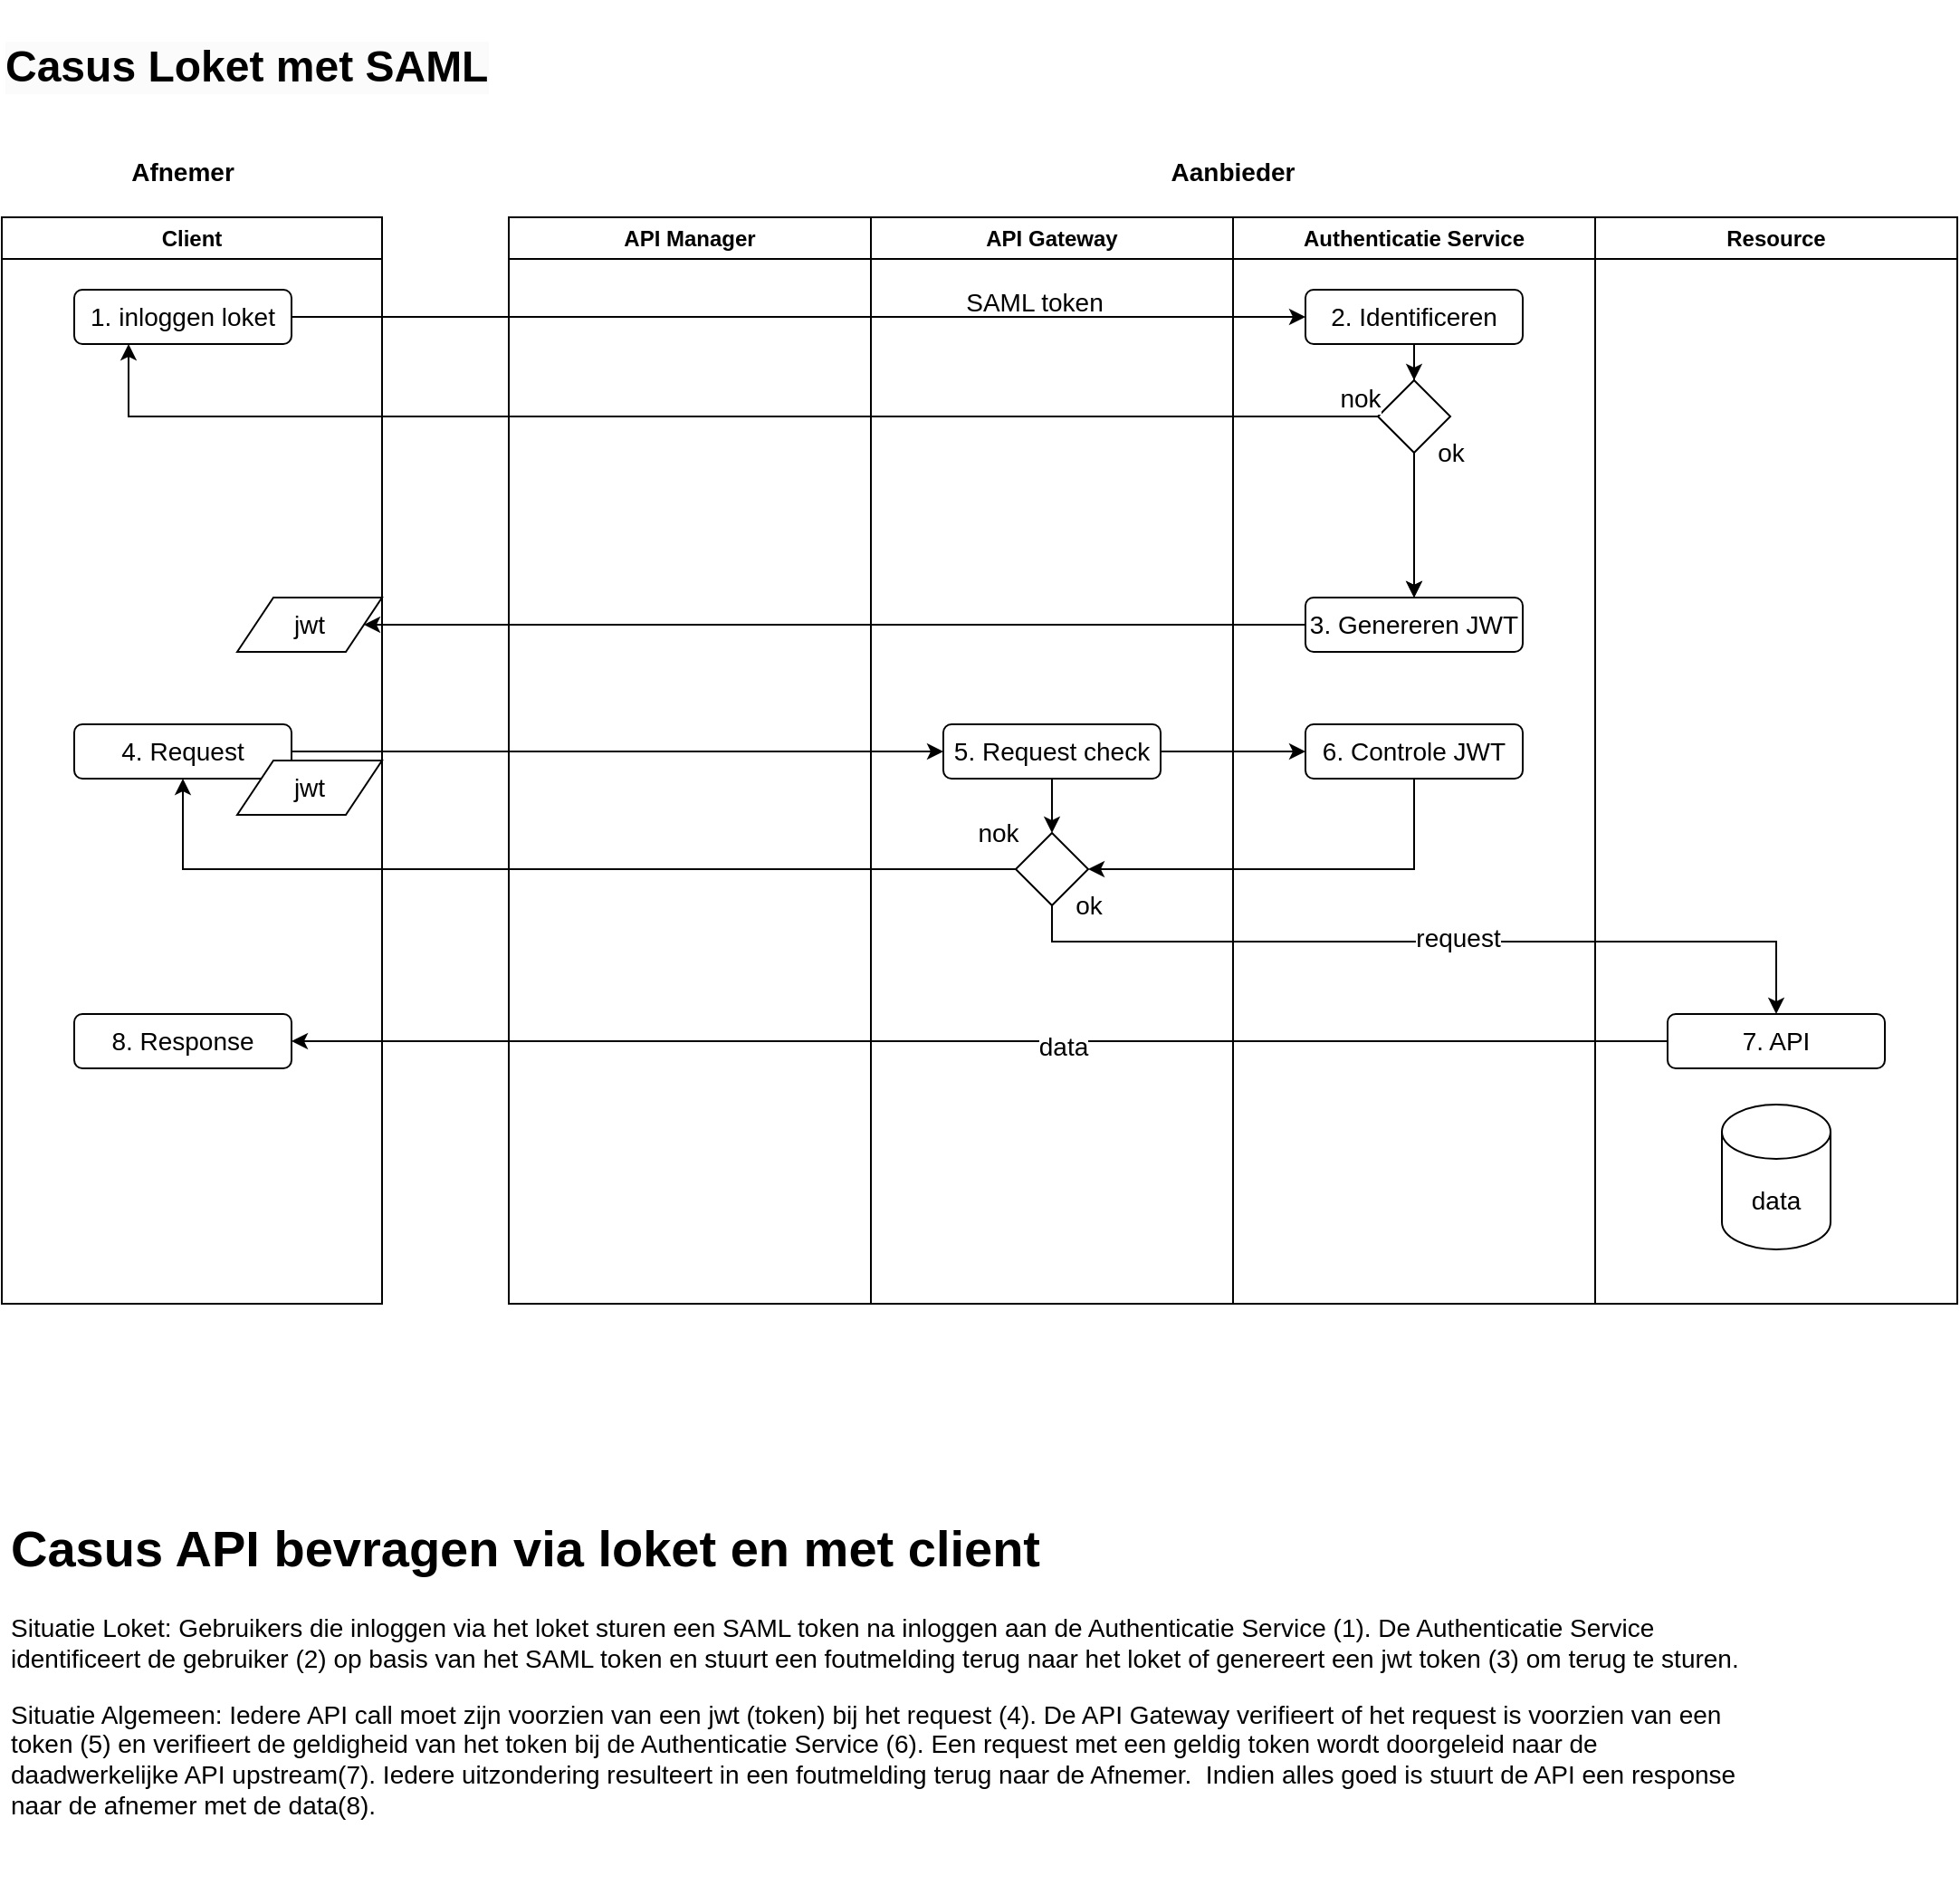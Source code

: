 <mxfile version="20.8.10" type="device" pages="2"><diagram name="Loket flow" id="zTiLHJwBaGkU_7-ntXIy"><mxGraphModel dx="1755" dy="1268" grid="1" gridSize="10" guides="1" tooltips="1" connect="1" arrows="1" fold="1" page="1" pageScale="1" pageWidth="1169" pageHeight="827" math="0" shadow="0"><root><mxCell id="RQQNCG1RWb8_lW1eIykM-0"/><mxCell id="RQQNCG1RWb8_lW1eIykM-1" parent="RQQNCG1RWb8_lW1eIykM-0"/><mxCell id="RQQNCG1RWb8_lW1eIykM-2" value="Client" style="swimlane;whiteSpace=wrap;html=1;" parent="RQQNCG1RWb8_lW1eIykM-1" vertex="1"><mxGeometry x="40" y="160" width="210" height="600" as="geometry"/></mxCell><mxCell id="RQQNCG1RWb8_lW1eIykM-3" value="1. inloggen loket" style="rounded=1;whiteSpace=wrap;html=1;fontSize=14;" parent="RQQNCG1RWb8_lW1eIykM-2" vertex="1"><mxGeometry x="40" y="40" width="120" height="30" as="geometry"/></mxCell><mxCell id="RQQNCG1RWb8_lW1eIykM-5" value="jwt" style="shape=parallelogram;perimeter=parallelogramPerimeter;whiteSpace=wrap;html=1;fixedSize=1;fontSize=14;" parent="RQQNCG1RWb8_lW1eIykM-2" vertex="1"><mxGeometry x="130" y="210" width="80" height="30" as="geometry"/></mxCell><mxCell id="RQQNCG1RWb8_lW1eIykM-6" value="4. Request" style="rounded=1;whiteSpace=wrap;html=1;fontSize=14;" parent="RQQNCG1RWb8_lW1eIykM-2" vertex="1"><mxGeometry x="40" y="280" width="120" height="30" as="geometry"/></mxCell><mxCell id="RQQNCG1RWb8_lW1eIykM-7" value="jwt" style="shape=parallelogram;perimeter=parallelogramPerimeter;whiteSpace=wrap;html=1;fixedSize=1;fontSize=14;" parent="RQQNCG1RWb8_lW1eIykM-2" vertex="1"><mxGeometry x="130" y="300" width="80" height="30" as="geometry"/></mxCell><mxCell id="RQQNCG1RWb8_lW1eIykM-8" value="8. Response" style="rounded=1;whiteSpace=wrap;html=1;fontSize=14;" parent="RQQNCG1RWb8_lW1eIykM-2" vertex="1"><mxGeometry x="40" y="440" width="120" height="30" as="geometry"/></mxCell><mxCell id="RQQNCG1RWb8_lW1eIykM-9" value="API Manager" style="swimlane;whiteSpace=wrap;html=1;" parent="RQQNCG1RWb8_lW1eIykM-1" vertex="1"><mxGeometry x="320" y="160" width="200" height="600" as="geometry"/></mxCell><mxCell id="RQQNCG1RWb8_lW1eIykM-13" value="API Gateway" style="swimlane;whiteSpace=wrap;html=1;" parent="RQQNCG1RWb8_lW1eIykM-1" vertex="1"><mxGeometry x="520" y="160" width="200" height="600" as="geometry"/></mxCell><mxCell id="RQQNCG1RWb8_lW1eIykM-14" style="edgeStyle=orthogonalEdgeStyle;rounded=0;orthogonalLoop=1;jettySize=auto;html=1;fontSize=14;" parent="RQQNCG1RWb8_lW1eIykM-13" source="RQQNCG1RWb8_lW1eIykM-15" target="RQQNCG1RWb8_lW1eIykM-16" edge="1"><mxGeometry relative="1" as="geometry"/></mxCell><mxCell id="RQQNCG1RWb8_lW1eIykM-15" value="5. Request check" style="rounded=1;whiteSpace=wrap;html=1;fontSize=14;" parent="RQQNCG1RWb8_lW1eIykM-13" vertex="1"><mxGeometry x="40" y="280" width="120" height="30" as="geometry"/></mxCell><mxCell id="RQQNCG1RWb8_lW1eIykM-16" value="" style="rhombus;whiteSpace=wrap;html=1;fontSize=14;" parent="RQQNCG1RWb8_lW1eIykM-13" vertex="1"><mxGeometry x="80" y="340" width="40" height="40" as="geometry"/></mxCell><mxCell id="RQQNCG1RWb8_lW1eIykM-17" value="Authenticatie Service" style="swimlane;whiteSpace=wrap;html=1;" parent="RQQNCG1RWb8_lW1eIykM-1" vertex="1"><mxGeometry x="720" y="160" width="200" height="600" as="geometry"/></mxCell><mxCell id="RQQNCG1RWb8_lW1eIykM-18" value="3. Genereren JWT" style="rounded=1;whiteSpace=wrap;html=1;fontSize=14;" parent="RQQNCG1RWb8_lW1eIykM-17" vertex="1"><mxGeometry x="40" y="210" width="120" height="30" as="geometry"/></mxCell><mxCell id="RQQNCG1RWb8_lW1eIykM-19" value="6. Controle JWT" style="rounded=1;whiteSpace=wrap;html=1;fontSize=14;" parent="RQQNCG1RWb8_lW1eIykM-17" vertex="1"><mxGeometry x="40" y="280" width="120" height="30" as="geometry"/></mxCell><mxCell id="_EUn9fvxOGI8CbPYjuhR-0" value="" style="rhombus;whiteSpace=wrap;html=1;fontSize=14;" parent="RQQNCG1RWb8_lW1eIykM-17" vertex="1"><mxGeometry x="80" y="90" width="40" height="40" as="geometry"/></mxCell><mxCell id="_EUn9fvxOGI8CbPYjuhR-1" value="ok" style="edgeStyle=orthogonalEdgeStyle;rounded=0;orthogonalLoop=1;jettySize=auto;html=1;fontSize=14;entryX=0.5;entryY=0;entryDx=0;entryDy=0;" parent="RQQNCG1RWb8_lW1eIykM-17" source="_EUn9fvxOGI8CbPYjuhR-0" target="RQQNCG1RWb8_lW1eIykM-18" edge="1"><mxGeometry x="-1" y="20" relative="1" as="geometry"><mxPoint as="offset"/></mxGeometry></mxCell><mxCell id="RQQNCG1RWb8_lW1eIykM-25" style="edgeStyle=orthogonalEdgeStyle;rounded=0;orthogonalLoop=1;jettySize=auto;html=1;entryX=0.5;entryY=0;entryDx=0;entryDy=0;fontSize=14;startArrow=none;" parent="RQQNCG1RWb8_lW1eIykM-17" source="_EUn9fvxOGI8CbPYjuhR-0" target="RQQNCG1RWb8_lW1eIykM-18" edge="1"><mxGeometry relative="1" as="geometry"/></mxCell><mxCell id="RQQNCG1RWb8_lW1eIykM-26" value="SAML token" style="edgeLabel;html=1;align=center;verticalAlign=middle;resizable=0;points=[];fontSize=14;" parent="RQQNCG1RWb8_lW1eIykM-25" vertex="1" connectable="0"><mxGeometry x="0.42" y="2" relative="1" as="geometry"><mxPoint x="-212" y="-140" as="offset"/></mxGeometry></mxCell><mxCell id="RQQNCG1RWb8_lW1eIykM-20" value="Resource" style="swimlane;whiteSpace=wrap;html=1;" parent="RQQNCG1RWb8_lW1eIykM-1" vertex="1"><mxGeometry x="920" y="160" width="200" height="600" as="geometry"/></mxCell><mxCell id="RQQNCG1RWb8_lW1eIykM-21" value="data" style="shape=cylinder3;whiteSpace=wrap;html=1;boundedLbl=1;backgroundOutline=1;size=15;fontSize=14;" parent="RQQNCG1RWb8_lW1eIykM-20" vertex="1"><mxGeometry x="70" y="490" width="60" height="80" as="geometry"/></mxCell><mxCell id="RQQNCG1RWb8_lW1eIykM-22" value="7. API" style="rounded=1;whiteSpace=wrap;html=1;fontSize=14;" parent="RQQNCG1RWb8_lW1eIykM-20" vertex="1"><mxGeometry x="40" y="440" width="120" height="30" as="geometry"/></mxCell><mxCell id="RQQNCG1RWb8_lW1eIykM-23" value="Afnemer" style="text;html=1;strokeColor=none;fillColor=none;align=center;verticalAlign=middle;whiteSpace=wrap;rounded=0;fontSize=14;fontStyle=1" parent="RQQNCG1RWb8_lW1eIykM-1" vertex="1"><mxGeometry x="110" y="120" width="60" height="30" as="geometry"/></mxCell><mxCell id="RQQNCG1RWb8_lW1eIykM-24" value="Aanbieder" style="text;html=1;strokeColor=none;fillColor=none;align=center;verticalAlign=middle;whiteSpace=wrap;rounded=0;fontSize=14;fontStyle=1" parent="RQQNCG1RWb8_lW1eIykM-1" vertex="1"><mxGeometry x="690" y="120" width="60" height="30" as="geometry"/></mxCell><mxCell id="RQQNCG1RWb8_lW1eIykM-35" style="edgeStyle=orthogonalEdgeStyle;rounded=0;orthogonalLoop=1;jettySize=auto;html=1;entryX=0;entryY=0.5;entryDx=0;entryDy=0;fontSize=14;" parent="RQQNCG1RWb8_lW1eIykM-1" source="RQQNCG1RWb8_lW1eIykM-6" target="RQQNCG1RWb8_lW1eIykM-15" edge="1"><mxGeometry relative="1" as="geometry"/></mxCell><mxCell id="RQQNCG1RWb8_lW1eIykM-36" style="edgeStyle=orthogonalEdgeStyle;rounded=0;orthogonalLoop=1;jettySize=auto;html=1;entryX=0;entryY=0.5;entryDx=0;entryDy=0;fontSize=14;" parent="RQQNCG1RWb8_lW1eIykM-1" source="RQQNCG1RWb8_lW1eIykM-15" target="RQQNCG1RWb8_lW1eIykM-19" edge="1"><mxGeometry relative="1" as="geometry"/></mxCell><mxCell id="RQQNCG1RWb8_lW1eIykM-37" style="edgeStyle=orthogonalEdgeStyle;rounded=0;orthogonalLoop=1;jettySize=auto;html=1;entryX=1;entryY=0.5;entryDx=0;entryDy=0;fontSize=14;" parent="RQQNCG1RWb8_lW1eIykM-1" source="RQQNCG1RWb8_lW1eIykM-19" target="RQQNCG1RWb8_lW1eIykM-16" edge="1"><mxGeometry relative="1" as="geometry"><Array as="points"><mxPoint x="820" y="520"/></Array></mxGeometry></mxCell><mxCell id="RQQNCG1RWb8_lW1eIykM-38" style="edgeStyle=orthogonalEdgeStyle;rounded=0;orthogonalLoop=1;jettySize=auto;html=1;entryX=0.5;entryY=1;entryDx=0;entryDy=0;fontSize=14;" parent="RQQNCG1RWb8_lW1eIykM-1" source="RQQNCG1RWb8_lW1eIykM-16" target="RQQNCG1RWb8_lW1eIykM-6" edge="1"><mxGeometry relative="1" as="geometry"/></mxCell><mxCell id="RQQNCG1RWb8_lW1eIykM-39" value="nok" style="edgeLabel;html=1;align=center;verticalAlign=middle;resizable=0;points=[];fontSize=14;" parent="RQQNCG1RWb8_lW1eIykM-38" vertex="1" connectable="0"><mxGeometry x="0.153" y="2" relative="1" as="geometry"><mxPoint x="284" y="-22" as="offset"/></mxGeometry></mxCell><mxCell id="RQQNCG1RWb8_lW1eIykM-40" style="edgeStyle=orthogonalEdgeStyle;rounded=0;orthogonalLoop=1;jettySize=auto;html=1;entryX=0.5;entryY=0;entryDx=0;entryDy=0;fontSize=14;" parent="RQQNCG1RWb8_lW1eIykM-1" source="RQQNCG1RWb8_lW1eIykM-16" target="RQQNCG1RWb8_lW1eIykM-22" edge="1"><mxGeometry relative="1" as="geometry"><Array as="points"><mxPoint x="620" y="560"/><mxPoint x="1020" y="560"/></Array></mxGeometry></mxCell><mxCell id="RQQNCG1RWb8_lW1eIykM-41" value="ok" style="edgeLabel;html=1;align=center;verticalAlign=middle;resizable=0;points=[];fontSize=14;" parent="RQQNCG1RWb8_lW1eIykM-40" vertex="1" connectable="0"><mxGeometry x="-0.748" y="-1" relative="1" as="geometry"><mxPoint x="-18" y="-21" as="offset"/></mxGeometry></mxCell><mxCell id="RQQNCG1RWb8_lW1eIykM-42" value="request" style="edgeLabel;html=1;align=center;verticalAlign=middle;resizable=0;points=[];fontSize=14;" parent="RQQNCG1RWb8_lW1eIykM-40" vertex="1" connectable="0"><mxGeometry x="0.061" y="2" relative="1" as="geometry"><mxPoint as="offset"/></mxGeometry></mxCell><mxCell id="RQQNCG1RWb8_lW1eIykM-43" style="edgeStyle=orthogonalEdgeStyle;rounded=0;orthogonalLoop=1;jettySize=auto;html=1;fontSize=14;entryX=1;entryY=0.5;entryDx=0;entryDy=0;" parent="RQQNCG1RWb8_lW1eIykM-1" source="RQQNCG1RWb8_lW1eIykM-22" target="RQQNCG1RWb8_lW1eIykM-8" edge="1"><mxGeometry relative="1" as="geometry"><mxPoint x="220" y="615" as="targetPoint"/></mxGeometry></mxCell><mxCell id="RQQNCG1RWb8_lW1eIykM-44" value="data" style="edgeLabel;html=1;align=center;verticalAlign=middle;resizable=0;points=[];fontSize=14;" parent="RQQNCG1RWb8_lW1eIykM-43" vertex="1" connectable="0"><mxGeometry x="-0.121" y="3" relative="1" as="geometry"><mxPoint as="offset"/></mxGeometry></mxCell><mxCell id="_EUn9fvxOGI8CbPYjuhR-3" style="edgeStyle=orthogonalEdgeStyle;rounded=0;orthogonalLoop=1;jettySize=auto;html=1;entryX=0.25;entryY=1;entryDx=0;entryDy=0;fontSize=14;" parent="RQQNCG1RWb8_lW1eIykM-1" source="_EUn9fvxOGI8CbPYjuhR-0" target="RQQNCG1RWb8_lW1eIykM-3" edge="1"><mxGeometry relative="1" as="geometry"><Array as="points"><mxPoint x="110" y="270"/></Array></mxGeometry></mxCell><mxCell id="m0Tev7V_rGsuLxB83UC6-0" value="nok" style="edgeLabel;html=1;align=center;verticalAlign=middle;resizable=0;points=[];fontSize=14;" parent="_EUn9fvxOGI8CbPYjuhR-3" vertex="1" connectable="0"><mxGeometry x="-0.873" y="3" relative="1" as="geometry"><mxPoint x="36" y="-13" as="offset"/></mxGeometry></mxCell><mxCell id="vz3OBWMkunONeOPZftQH-0" value="&lt;h1&gt;Casus API bevragen via loket en met client&lt;/h1&gt;&lt;p&gt;Situatie Loket: Gebruikers die inloggen via het loket sturen een SAML token na inloggen aan de Authenticatie Service (1). De Authenticatie Service identificeert de gebruiker (2) op basis van het SAML token en stuurt een foutmelding terug naar het loket of genereert een jwt token (3) om terug te sturen.&lt;/p&gt;&lt;p&gt;Situatie Algemeen: Iedere API call moet zijn voorzien van een jwt (token) bij het request (4). De API Gateway verifieert of het request is voorzien van een token (5) en verifieert de geldigheid van het token bij de Authenticatie Service (6). Een request met een geldig token wordt doorgeleid naar de daadwerkelijke API upstream(7). Iedere uitzondering resulteert in een foutmelding terug naar de Afnemer.&amp;nbsp; Indien alles goed is stuurt de API een response naar de afnemer met de data(8).&lt;/p&gt;" style="text;html=1;strokeColor=none;fillColor=none;spacing=5;spacingTop=-20;whiteSpace=wrap;overflow=hidden;rounded=0;fontSize=14;" parent="RQQNCG1RWb8_lW1eIykM-1" vertex="1"><mxGeometry x="40" y="870" width="980" height="210" as="geometry"/></mxCell><mxCell id="8CDGsf2bDGi3_djPQlvn-4" style="edgeStyle=orthogonalEdgeStyle;rounded=0;orthogonalLoop=1;jettySize=auto;html=1;fontSize=14;" parent="RQQNCG1RWb8_lW1eIykM-1" source="8CDGsf2bDGi3_djPQlvn-0" target="_EUn9fvxOGI8CbPYjuhR-0" edge="1"><mxGeometry relative="1" as="geometry"/></mxCell><mxCell id="8CDGsf2bDGi3_djPQlvn-0" value="2. Identificeren" style="rounded=1;whiteSpace=wrap;html=1;fontSize=14;" parent="RQQNCG1RWb8_lW1eIykM-1" vertex="1"><mxGeometry x="760" y="200" width="120" height="30" as="geometry"/></mxCell><mxCell id="8CDGsf2bDGi3_djPQlvn-3" style="edgeStyle=orthogonalEdgeStyle;rounded=0;orthogonalLoop=1;jettySize=auto;html=1;fontSize=14;" parent="RQQNCG1RWb8_lW1eIykM-1" source="RQQNCG1RWb8_lW1eIykM-3" target="8CDGsf2bDGi3_djPQlvn-0" edge="1"><mxGeometry relative="1" as="geometry"/></mxCell><mxCell id="8CDGsf2bDGi3_djPQlvn-5" style="edgeStyle=orthogonalEdgeStyle;rounded=0;orthogonalLoop=1;jettySize=auto;html=1;fontSize=14;" parent="RQQNCG1RWb8_lW1eIykM-1" source="RQQNCG1RWb8_lW1eIykM-18" target="RQQNCG1RWb8_lW1eIykM-5" edge="1"><mxGeometry relative="1" as="geometry"/></mxCell><mxCell id="ZlfRYnQcwbycUf1xiOYg-0" value="&lt;h1 style=&quot;border-color: var(--border-color); color: rgb(0, 0, 0); font-family: Helvetica; font-style: normal; font-variant-ligatures: normal; font-variant-caps: normal; letter-spacing: normal; orphans: 2; text-align: left; text-indent: 0px; text-transform: none; widows: 2; word-spacing: 0px; -webkit-text-stroke-width: 0px; background-color: rgb(251, 251, 251); text-decoration-thickness: initial; text-decoration-style: initial; text-decoration-color: initial;&quot;&gt;Casus Loket met SAML&lt;/h1&gt;" style="text;whiteSpace=wrap;html=1;" vertex="1" parent="RQQNCG1RWb8_lW1eIykM-1"><mxGeometry x="40" y="40" width="520" height="80" as="geometry"/></mxCell></root></mxGraphModel></diagram><diagram name="API Flow" id="qWpgzMhxsEF9enSvCIvv"><mxGraphModel dx="1521" dy="1099" grid="1" gridSize="10" guides="1" tooltips="1" connect="1" arrows="1" fold="1" page="1" pageScale="1" pageWidth="1169" pageHeight="827" math="0" shadow="0"><root><mxCell id="0"/><mxCell id="1" parent="0"/><mxCell id="qm8dUe4-KKaNtUSSTWPm-1" value="Client" style="swimlane;whiteSpace=wrap;html=1;" parent="1" vertex="1"><mxGeometry x="40" y="160" width="210" height="600" as="geometry"/></mxCell><mxCell id="qm8dUe4-KKaNtUSSTWPm-8" value="1. start" style="rounded=1;whiteSpace=wrap;html=1;fontSize=14;" parent="qm8dUe4-KKaNtUSSTWPm-1" vertex="1"><mxGeometry x="40" y="40" width="120" height="30" as="geometry"/></mxCell><mxCell id="qm8dUe4-KKaNtUSSTWPm-12" value="connectie" style="rounded=1;whiteSpace=wrap;html=1;fontSize=14;" parent="qm8dUe4-KKaNtUSSTWPm-1" vertex="1"><mxGeometry x="40" y="120" width="120" height="30" as="geometry"/></mxCell><mxCell id="qm8dUe4-KKaNtUSSTWPm-22" value="jwt" style="shape=parallelogram;perimeter=parallelogramPerimeter;whiteSpace=wrap;html=1;fixedSize=1;fontSize=14;" parent="qm8dUe4-KKaNtUSSTWPm-1" vertex="1"><mxGeometry x="130" y="210" width="80" height="30" as="geometry"/></mxCell><mxCell id="qm8dUe4-KKaNtUSSTWPm-24" value="4. Request" style="rounded=1;whiteSpace=wrap;html=1;fontSize=14;" parent="qm8dUe4-KKaNtUSSTWPm-1" vertex="1"><mxGeometry x="40" y="280" width="120" height="30" as="geometry"/></mxCell><mxCell id="qm8dUe4-KKaNtUSSTWPm-25" value="jwt" style="shape=parallelogram;perimeter=parallelogramPerimeter;whiteSpace=wrap;html=1;fixedSize=1;fontSize=14;" parent="qm8dUe4-KKaNtUSSTWPm-1" vertex="1"><mxGeometry x="130" y="300" width="80" height="30" as="geometry"/></mxCell><mxCell id="qm8dUe4-KKaNtUSSTWPm-40" value="8. Response" style="rounded=1;whiteSpace=wrap;html=1;fontSize=14;" parent="qm8dUe4-KKaNtUSSTWPm-1" vertex="1"><mxGeometry x="40" y="440" width="120" height="30" as="geometry"/></mxCell><mxCell id="qm8dUe4-KKaNtUSSTWPm-2" value="API Manager" style="swimlane;whiteSpace=wrap;html=1;" parent="1" vertex="1"><mxGeometry x="320" y="160" width="200" height="600" as="geometry"/></mxCell><mxCell id="qm8dUe4-KKaNtUSSTWPm-16" style="edgeStyle=orthogonalEdgeStyle;rounded=0;orthogonalLoop=1;jettySize=auto;html=1;entryX=0.5;entryY=0;entryDx=0;entryDy=0;fontSize=14;" parent="qm8dUe4-KKaNtUSSTWPm-2" source="qm8dUe4-KKaNtUSSTWPm-9" target="qm8dUe4-KKaNtUSSTWPm-15" edge="1"><mxGeometry relative="1" as="geometry"/></mxCell><mxCell id="qm8dUe4-KKaNtUSSTWPm-9" value="2. registreren" style="rounded=1;whiteSpace=wrap;html=1;fontSize=14;" parent="qm8dUe4-KKaNtUSSTWPm-2" vertex="1"><mxGeometry x="40" y="80" width="120" height="30" as="geometry"/></mxCell><mxCell id="qm8dUe4-KKaNtUSSTWPm-15" value="" style="rhombus;whiteSpace=wrap;html=1;fontSize=14;" parent="qm8dUe4-KKaNtUSSTWPm-2" vertex="1"><mxGeometry x="80" y="150" width="40" height="40" as="geometry"/></mxCell><mxCell id="qm8dUe4-KKaNtUSSTWPm-3" value="API Gateway" style="swimlane;whiteSpace=wrap;html=1;" parent="1" vertex="1"><mxGeometry x="520" y="160" width="200" height="600" as="geometry"/></mxCell><mxCell id="qm8dUe4-KKaNtUSSTWPm-32" style="edgeStyle=orthogonalEdgeStyle;rounded=0;orthogonalLoop=1;jettySize=auto;html=1;fontSize=14;" parent="qm8dUe4-KKaNtUSSTWPm-3" source="qm8dUe4-KKaNtUSSTWPm-26" target="qm8dUe4-KKaNtUSSTWPm-31" edge="1"><mxGeometry relative="1" as="geometry"/></mxCell><mxCell id="qm8dUe4-KKaNtUSSTWPm-26" value="5. Request check" style="rounded=1;whiteSpace=wrap;html=1;fontSize=14;" parent="qm8dUe4-KKaNtUSSTWPm-3" vertex="1"><mxGeometry x="40" y="280" width="120" height="30" as="geometry"/></mxCell><mxCell id="qm8dUe4-KKaNtUSSTWPm-31" value="" style="rhombus;whiteSpace=wrap;html=1;fontSize=14;" parent="qm8dUe4-KKaNtUSSTWPm-3" vertex="1"><mxGeometry x="80" y="340" width="40" height="40" as="geometry"/></mxCell><mxCell id="qm8dUe4-KKaNtUSSTWPm-4" value="Authenticatie Service" style="swimlane;whiteSpace=wrap;html=1;" parent="1" vertex="1"><mxGeometry x="720" y="160" width="200" height="600" as="geometry"/></mxCell><mxCell id="qm8dUe4-KKaNtUSSTWPm-19" value="3. Genereren JWT" style="rounded=1;whiteSpace=wrap;html=1;fontSize=14;" parent="qm8dUe4-KKaNtUSSTWPm-4" vertex="1"><mxGeometry x="40" y="155" width="120" height="30" as="geometry"/></mxCell><mxCell id="qm8dUe4-KKaNtUSSTWPm-29" value="6. Controle JWT" style="rounded=1;whiteSpace=wrap;html=1;fontSize=14;" parent="qm8dUe4-KKaNtUSSTWPm-4" vertex="1"><mxGeometry x="40" y="280" width="120" height="30" as="geometry"/></mxCell><mxCell id="qm8dUe4-KKaNtUSSTWPm-5" value="Resource" style="swimlane;whiteSpace=wrap;html=1;" parent="1" vertex="1"><mxGeometry x="920" y="160" width="200" height="600" as="geometry"/></mxCell><mxCell id="qm8dUe4-KKaNtUSSTWPm-36" value="data" style="shape=cylinder3;whiteSpace=wrap;html=1;boundedLbl=1;backgroundOutline=1;size=15;fontSize=14;" parent="qm8dUe4-KKaNtUSSTWPm-5" vertex="1"><mxGeometry x="70" y="490" width="60" height="80" as="geometry"/></mxCell><mxCell id="qm8dUe4-KKaNtUSSTWPm-37" value="7. API" style="rounded=1;whiteSpace=wrap;html=1;fontSize=14;" parent="qm8dUe4-KKaNtUSSTWPm-5" vertex="1"><mxGeometry x="40" y="440" width="120" height="30" as="geometry"/></mxCell><mxCell id="qm8dUe4-KKaNtUSSTWPm-6" value="Afnemer" style="text;html=1;strokeColor=none;fillColor=none;align=center;verticalAlign=middle;whiteSpace=wrap;rounded=0;fontSize=14;fontStyle=1" parent="1" vertex="1"><mxGeometry x="110" y="120" width="60" height="30" as="geometry"/></mxCell><mxCell id="qm8dUe4-KKaNtUSSTWPm-7" value="Aanbieder" style="text;html=1;strokeColor=none;fillColor=none;align=center;verticalAlign=middle;whiteSpace=wrap;rounded=0;fontSize=14;fontStyle=1" parent="1" vertex="1"><mxGeometry x="690" y="120" width="60" height="30" as="geometry"/></mxCell><mxCell id="qm8dUe4-KKaNtUSSTWPm-10" style="edgeStyle=orthogonalEdgeStyle;rounded=0;orthogonalLoop=1;jettySize=auto;html=1;entryX=0.5;entryY=0;entryDx=0;entryDy=0;fontSize=14;" parent="1" source="qm8dUe4-KKaNtUSSTWPm-8" target="qm8dUe4-KKaNtUSSTWPm-9" edge="1"><mxGeometry relative="1" as="geometry"/></mxCell><mxCell id="qm8dUe4-KKaNtUSSTWPm-11" value="PKIO" style="edgeLabel;html=1;align=center;verticalAlign=middle;resizable=0;points=[];fontSize=14;" parent="qm8dUe4-KKaNtUSSTWPm-10" vertex="1" connectable="0"><mxGeometry x="0.42" y="2" relative="1" as="geometry"><mxPoint x="-94" as="offset"/></mxGeometry></mxCell><mxCell id="qm8dUe4-KKaNtUSSTWPm-13" style="edgeStyle=orthogonalEdgeStyle;rounded=0;orthogonalLoop=1;jettySize=auto;html=1;entryX=1;entryY=0.5;entryDx=0;entryDy=0;fontSize=14;" parent="1" source="qm8dUe4-KKaNtUSSTWPm-9" target="qm8dUe4-KKaNtUSSTWPm-12" edge="1"><mxGeometry relative="1" as="geometry"><Array as="points"><mxPoint x="420" y="295"/></Array></mxGeometry></mxCell><mxCell id="qm8dUe4-KKaNtUSSTWPm-14" value="MTLS handshake" style="edgeLabel;html=1;align=center;verticalAlign=middle;resizable=0;points=[];fontSize=14;" parent="qm8dUe4-KKaNtUSSTWPm-13" vertex="1" connectable="0"><mxGeometry x="0.319" y="-2" relative="1" as="geometry"><mxPoint as="offset"/></mxGeometry></mxCell><mxCell id="qm8dUe4-KKaNtUSSTWPm-17" style="edgeStyle=orthogonalEdgeStyle;rounded=0;orthogonalLoop=1;jettySize=auto;html=1;entryX=0.5;entryY=1;entryDx=0;entryDy=0;fontSize=14;" parent="1" source="qm8dUe4-KKaNtUSSTWPm-15" target="qm8dUe4-KKaNtUSSTWPm-12" edge="1"><mxGeometry relative="1" as="geometry"/></mxCell><mxCell id="qm8dUe4-KKaNtUSSTWPm-18" value="nok" style="edgeLabel;html=1;align=center;verticalAlign=middle;resizable=0;points=[];fontSize=14;" parent="qm8dUe4-KKaNtUSSTWPm-17" vertex="1" connectable="0"><mxGeometry x="-0.236" y="1" relative="1" as="geometry"><mxPoint x="97" y="14" as="offset"/></mxGeometry></mxCell><mxCell id="qm8dUe4-KKaNtUSSTWPm-20" style="edgeStyle=orthogonalEdgeStyle;rounded=0;orthogonalLoop=1;jettySize=auto;html=1;entryX=0;entryY=0.5;entryDx=0;entryDy=0;fontSize=14;" parent="1" source="qm8dUe4-KKaNtUSSTWPm-15" target="qm8dUe4-KKaNtUSSTWPm-19" edge="1"><mxGeometry relative="1" as="geometry"/></mxCell><mxCell id="qm8dUe4-KKaNtUSSTWPm-21" value="ok" style="edgeLabel;html=1;align=center;verticalAlign=middle;resizable=0;points=[];fontSize=14;" parent="qm8dUe4-KKaNtUSSTWPm-20" vertex="1" connectable="0"><mxGeometry x="0.095" y="-4" relative="1" as="geometry"><mxPoint x="-165" y="-19" as="offset"/></mxGeometry></mxCell><mxCell id="qm8dUe4-KKaNtUSSTWPm-23" style="edgeStyle=orthogonalEdgeStyle;rounded=0;orthogonalLoop=1;jettySize=auto;html=1;entryX=1;entryY=0.5;entryDx=0;entryDy=0;fontSize=14;" parent="1" source="qm8dUe4-KKaNtUSSTWPm-19" target="qm8dUe4-KKaNtUSSTWPm-22" edge="1"><mxGeometry relative="1" as="geometry"><Array as="points"><mxPoint x="820" y="385"/></Array></mxGeometry></mxCell><mxCell id="qm8dUe4-KKaNtUSSTWPm-27" style="edgeStyle=orthogonalEdgeStyle;rounded=0;orthogonalLoop=1;jettySize=auto;html=1;entryX=0.5;entryY=0;entryDx=0;entryDy=0;fontSize=14;" parent="1" source="qm8dUe4-KKaNtUSSTWPm-9" target="qm8dUe4-KKaNtUSSTWPm-26" edge="1"><mxGeometry relative="1" as="geometry"/></mxCell><mxCell id="qm8dUe4-KKaNtUSSTWPm-28" style="edgeStyle=orthogonalEdgeStyle;rounded=0;orthogonalLoop=1;jettySize=auto;html=1;entryX=0;entryY=0.5;entryDx=0;entryDy=0;fontSize=14;" parent="1" source="qm8dUe4-KKaNtUSSTWPm-24" target="qm8dUe4-KKaNtUSSTWPm-26" edge="1"><mxGeometry relative="1" as="geometry"/></mxCell><mxCell id="qm8dUe4-KKaNtUSSTWPm-30" style="edgeStyle=orthogonalEdgeStyle;rounded=0;orthogonalLoop=1;jettySize=auto;html=1;entryX=0;entryY=0.5;entryDx=0;entryDy=0;fontSize=14;" parent="1" source="qm8dUe4-KKaNtUSSTWPm-26" target="qm8dUe4-KKaNtUSSTWPm-29" edge="1"><mxGeometry relative="1" as="geometry"/></mxCell><mxCell id="qm8dUe4-KKaNtUSSTWPm-33" style="edgeStyle=orthogonalEdgeStyle;rounded=0;orthogonalLoop=1;jettySize=auto;html=1;entryX=1;entryY=0.5;entryDx=0;entryDy=0;fontSize=14;" parent="1" source="qm8dUe4-KKaNtUSSTWPm-29" target="qm8dUe4-KKaNtUSSTWPm-31" edge="1"><mxGeometry relative="1" as="geometry"><Array as="points"><mxPoint x="820" y="520"/></Array></mxGeometry></mxCell><mxCell id="qm8dUe4-KKaNtUSSTWPm-34" style="edgeStyle=orthogonalEdgeStyle;rounded=0;orthogonalLoop=1;jettySize=auto;html=1;entryX=0.5;entryY=1;entryDx=0;entryDy=0;fontSize=14;" parent="1" source="qm8dUe4-KKaNtUSSTWPm-31" target="qm8dUe4-KKaNtUSSTWPm-24" edge="1"><mxGeometry relative="1" as="geometry"/></mxCell><mxCell id="qm8dUe4-KKaNtUSSTWPm-35" value="nok" style="edgeLabel;html=1;align=center;verticalAlign=middle;resizable=0;points=[];fontSize=14;" parent="qm8dUe4-KKaNtUSSTWPm-34" vertex="1" connectable="0"><mxGeometry x="0.153" y="2" relative="1" as="geometry"><mxPoint x="284" y="-22" as="offset"/></mxGeometry></mxCell><mxCell id="qm8dUe4-KKaNtUSSTWPm-38" style="edgeStyle=orthogonalEdgeStyle;rounded=0;orthogonalLoop=1;jettySize=auto;html=1;entryX=0.5;entryY=0;entryDx=0;entryDy=0;fontSize=14;" parent="1" source="qm8dUe4-KKaNtUSSTWPm-31" target="qm8dUe4-KKaNtUSSTWPm-37" edge="1"><mxGeometry relative="1" as="geometry"><Array as="points"><mxPoint x="620" y="560"/><mxPoint x="1020" y="560"/></Array></mxGeometry></mxCell><mxCell id="qm8dUe4-KKaNtUSSTWPm-41" value="ok" style="edgeLabel;html=1;align=center;verticalAlign=middle;resizable=0;points=[];fontSize=14;" parent="qm8dUe4-KKaNtUSSTWPm-38" vertex="1" connectable="0"><mxGeometry x="-0.748" y="-1" relative="1" as="geometry"><mxPoint x="-18" y="-21" as="offset"/></mxGeometry></mxCell><mxCell id="qm8dUe4-KKaNtUSSTWPm-44" value="request" style="edgeLabel;html=1;align=center;verticalAlign=middle;resizable=0;points=[];fontSize=14;" parent="qm8dUe4-KKaNtUSSTWPm-38" vertex="1" connectable="0"><mxGeometry x="0.061" y="2" relative="1" as="geometry"><mxPoint as="offset"/></mxGeometry></mxCell><mxCell id="qm8dUe4-KKaNtUSSTWPm-39" style="edgeStyle=orthogonalEdgeStyle;rounded=0;orthogonalLoop=1;jettySize=auto;html=1;fontSize=14;entryX=1;entryY=0.5;entryDx=0;entryDy=0;" parent="1" source="qm8dUe4-KKaNtUSSTWPm-37" target="qm8dUe4-KKaNtUSSTWPm-40" edge="1"><mxGeometry relative="1" as="geometry"><mxPoint x="220" y="615" as="targetPoint"/></mxGeometry></mxCell><mxCell id="qm8dUe4-KKaNtUSSTWPm-42" value="data" style="edgeLabel;html=1;align=center;verticalAlign=middle;resizable=0;points=[];fontSize=14;" parent="qm8dUe4-KKaNtUSSTWPm-39" vertex="1" connectable="0"><mxGeometry x="-0.121" y="3" relative="1" as="geometry"><mxPoint as="offset"/></mxGeometry></mxCell><mxCell id="1rYH7R02rPaufX0laOjk-1" value="&lt;h1&gt;Casus API bevragen via loket en met client&lt;/h1&gt;&lt;p&gt;Situatie Client: De afnemer registreert z'n PKIO certificaat (met OIN) bij de API Manager(1&amp;amp;2). De Afnemer kan nu een MTLS connectie maken met de Aanbieder(3). De API Manager van de aanbieder verzoekt de Authenticatie Service om op basis van het OIN een jwt (token) te genereren en terug te sturen.&lt;/p&gt;&lt;p&gt;Situatie Algemeen: Iedere API call moet zijn voorzien van een jwt (token) bij het request (4). De API Gateway verifieert of het request is voorzien van een token (5) en verifieert de geldigheid van het token bij de Authenticatie Service (6). Een request met een geldig token wordt doorgeleid naar de daadwerkelijke API upstream(7). Iedere uitzondering resulteert in een foutmelding terug naar de Afnemer.&amp;nbsp; Indien alles goed is stuurt de API een response naar de afnemer met de data(8).&lt;/p&gt;" style="text;html=1;strokeColor=none;fillColor=none;spacing=5;spacingTop=-20;whiteSpace=wrap;overflow=hidden;rounded=0;fontSize=14;" parent="1" vertex="1"><mxGeometry x="40" y="850" width="980" height="210" as="geometry"/></mxCell><mxCell id="WI0jnmsRBRvuPPYKeYao-2" value="&lt;h1 style=&quot;border-color: var(--border-color); color: rgb(0, 0, 0); font-family: Helvetica; font-style: normal; font-variant-ligatures: normal; font-variant-caps: normal; letter-spacing: normal; orphans: 2; text-align: left; text-indent: 0px; text-transform: none; widows: 2; word-spacing: 0px; -webkit-text-stroke-width: 0px; background-color: rgb(251, 251, 251); text-decoration-thickness: initial; text-decoration-style: initial; text-decoration-color: initial;&quot;&gt;Casus Client met PKIO&lt;/h1&gt;" style="text;whiteSpace=wrap;html=1;" vertex="1" parent="1"><mxGeometry x="40" y="40" width="520" height="80" as="geometry"/></mxCell></root></mxGraphModel></diagram></mxfile>